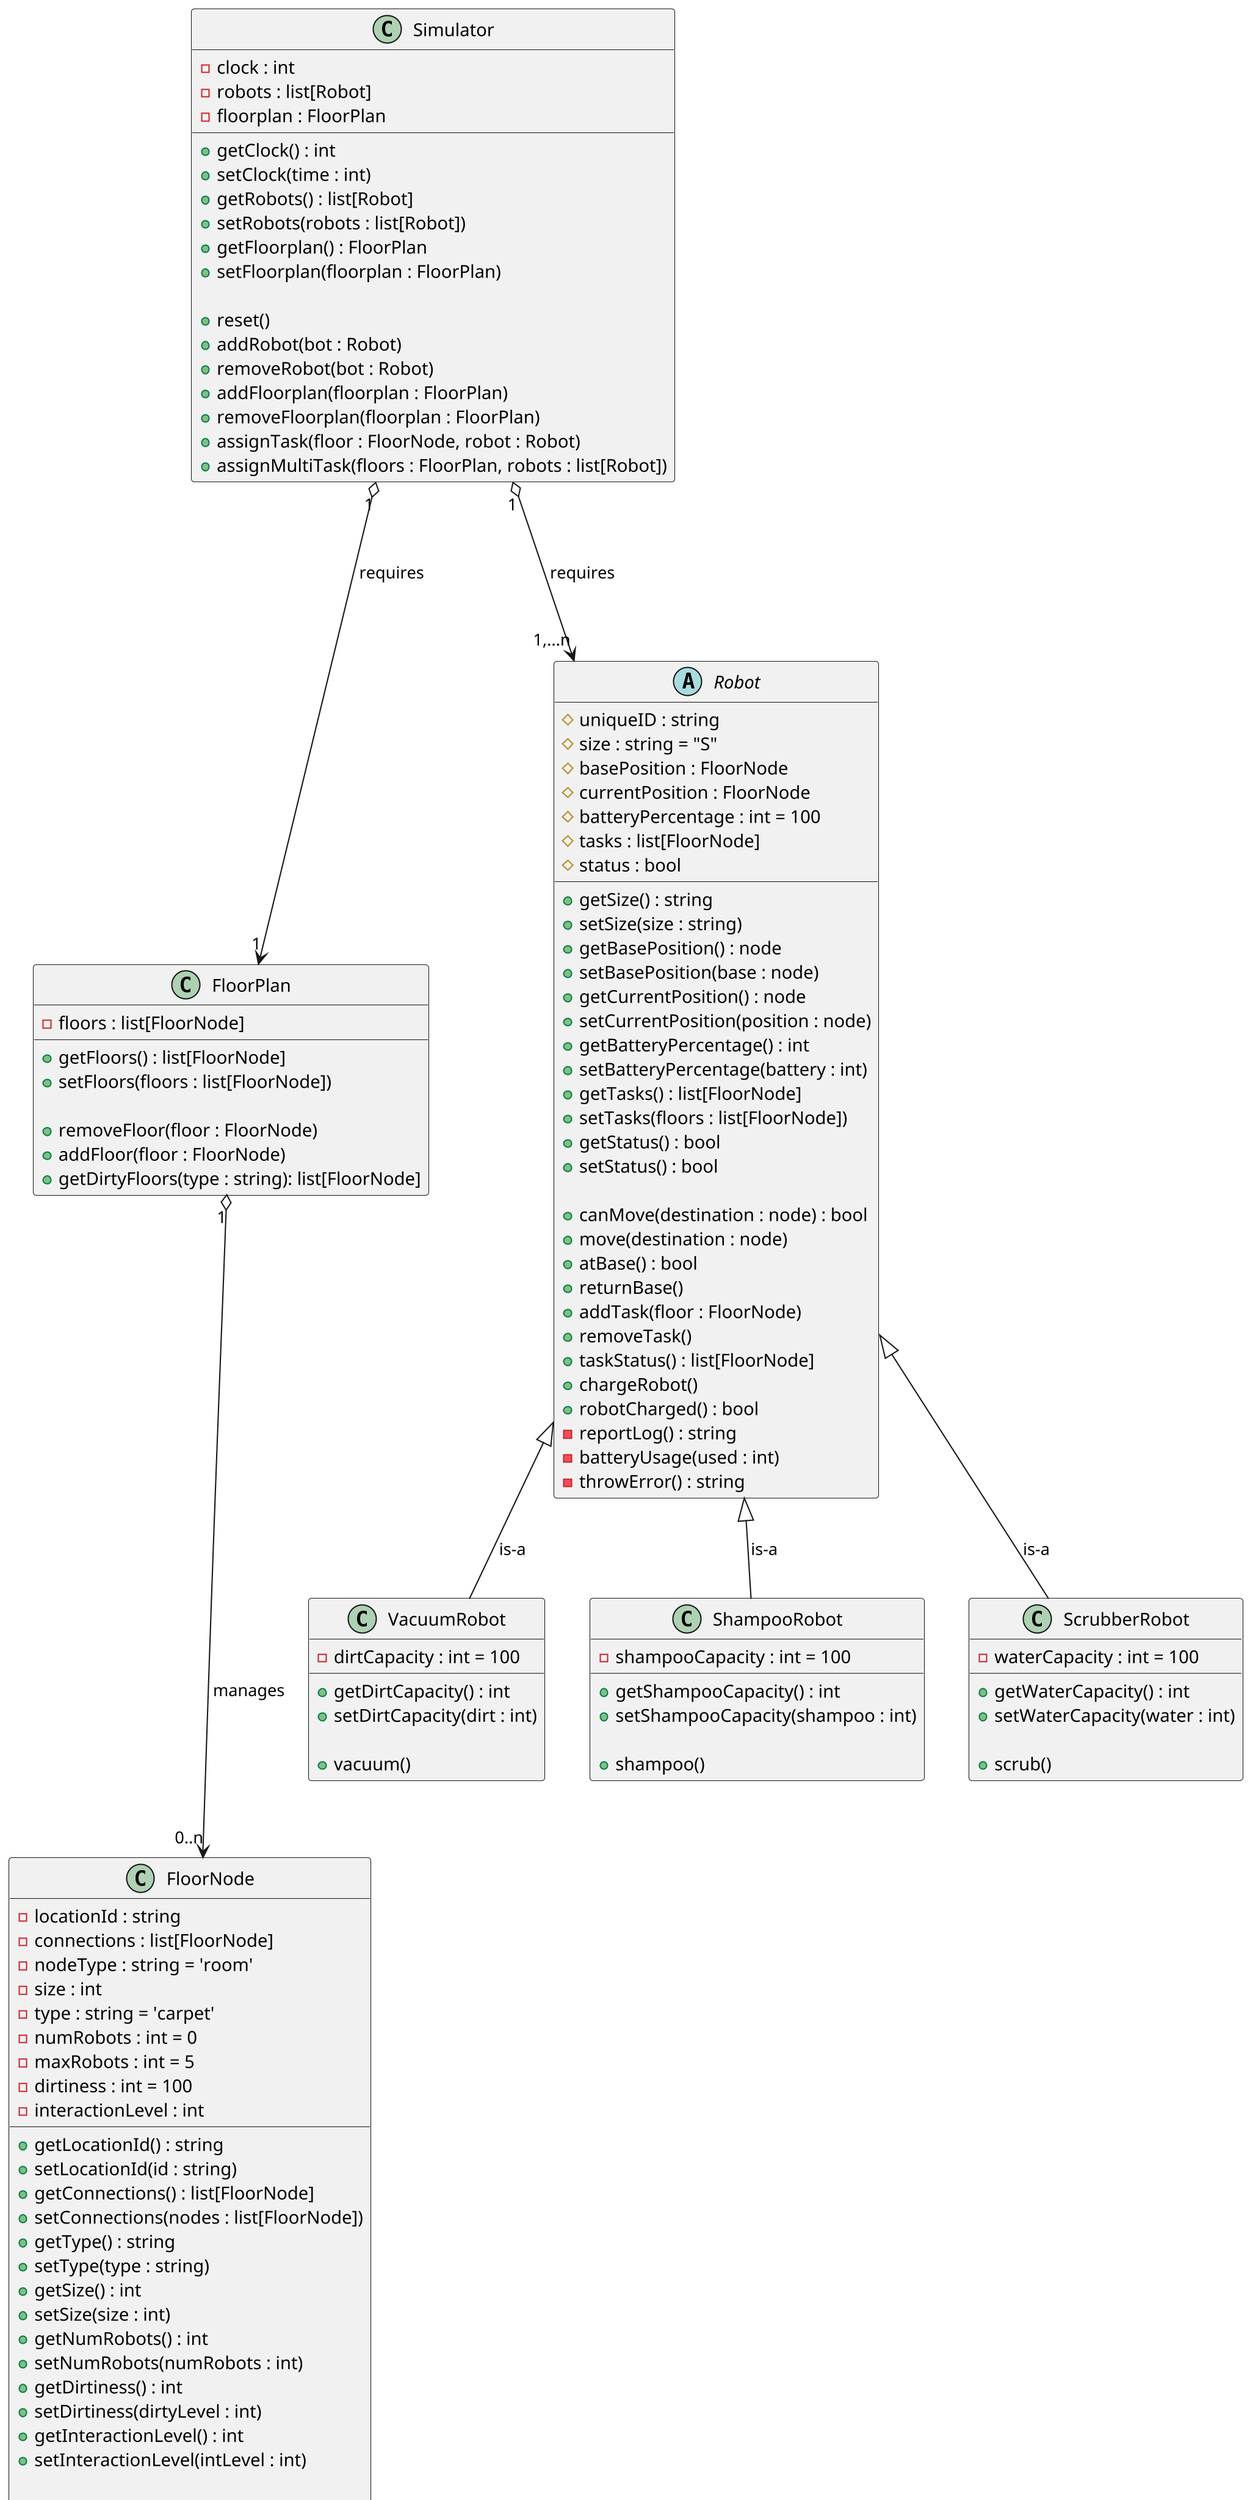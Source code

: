 @startuml SimulationEngine
skinparam dpi 200
skinparam DefaultFontName Inconsolata
' To produce the UML png

class Simulator {
    - clock : int
    - robots : list[Robot]
    - floorplan : FloorPlan

    + getClock() : int
    + setClock(time : int)
    + getRobots() : list[Robot]
    + setRobots(robots : list[Robot])
    + getFloorplan() : FloorPlan
    + setFloorplan(floorplan : FloorPlan)

    + reset()
    + addRobot(bot : Robot)
    + removeRobot(bot : Robot)
    + addFloorplan(floorplan : FloorPlan)
    + removeFloorplan(floorplan : FloorPlan)
    + assignTask(floor : FloorNode, robot : Robot)
    + assignMultiTask(floors : FloorPlan, robots : list[Robot])
}

Simulator "1" o---> "1" FloorPlan : requires
Simulator "1" o---> "1,...n" Robot : requires

abstract Robot {
    # uniqueID : string
    # size : string = "S"
    # basePosition : FloorNode
    # currentPosition : FloorNode
    # batteryPercentage : int = 100
    # tasks : list[FloorNode]
    # status : bool

    + getSize() : string
    + setSize(size : string)
    + getBasePosition() : node
    + setBasePosition(base : node)
    + getCurrentPosition() : node
    + setCurrentPosition(position : node)
    + getBatteryPercentage() : int
    + setBatteryPercentage(battery : int)
    + getTasks() : list[FloorNode]
    + setTasks(floors : list[FloorNode])
    + getStatus() : bool
    + setStatus() : bool

    + canMove(destination : node) : bool
    + move(destination : node)
    + atBase() : bool
    + returnBase()
    + addTask(floor : FloorNode)
    + removeTask()
    + taskStatus() : list[FloorNode]
    + chargeRobot()
    + robotCharged() : bool
    - reportLog() : string
    - batteryUsage(used : int)
    - throwError() : string
}

class VacuumRobot {
    - dirtCapacity : int = 100

    + getDirtCapacity() : int
    + setDirtCapacity(dirt : int)

    + vacuum()
}

class ShampooRobot {
    - shampooCapacity : int = 100

    + getShampooCapacity() : int
    + setShampooCapacity(shampoo : int)

    + shampoo()
}

class ScrubberRobot {
    - waterCapacity : int = 100

    + getWaterCapacity() : int
    + setWaterCapacity(water : int)

    + scrub()
}

Robot <|-- VacuumRobot : is-a
Robot <|-- ShampooRobot : is-a
Robot <|-- ScrubberRobot : is-a

class FloorNode {
    - locationId : string
    - connections : list[FloorNode]
    - nodeType : string = 'room'
    - size : int
    - type : string = 'carpet'
    - numRobots : int = 0
    - maxRobots : int = 5
    - dirtiness : int = 100
    - interactionLevel : int

    + getLocationId() : string
    + setLocationId(id : string)
    + getConnections() : list[FloorNode]
    + setConnections(nodes : list[FloorNode])
    + getType() : string
    + setType(type : string)
    + getSize() : int
    + setSize(size : int)
    + getNumRobots() : int
    + setNumRobots(numRobots : int)
    + getDirtiness() : int
    + setDirtiness(dirtyLevel : int)
    + getInteractionLevel() : int
    + setInteractionLevel(intLevel : int)

    - dirtSimulation()
    + addRobot(bot : Robot)
    + removeRobot(bot : Robot)
    + isClean() : bool
    + getClean(bot : Robot)
    
}

Class FloorPlan {
    - floors : list[FloorNode]

    + getFloors() : list[FloorNode]
    + setFloors(floors : list[FloorNode])

    + removeFloor(floor : FloorNode)
    + addFloor(floor : FloorNode)
    + getDirtyFloors(type : string): list[FloorNode]
}

FloorPlan "1" o---> "0..n" FloorNode : manages

@enduml